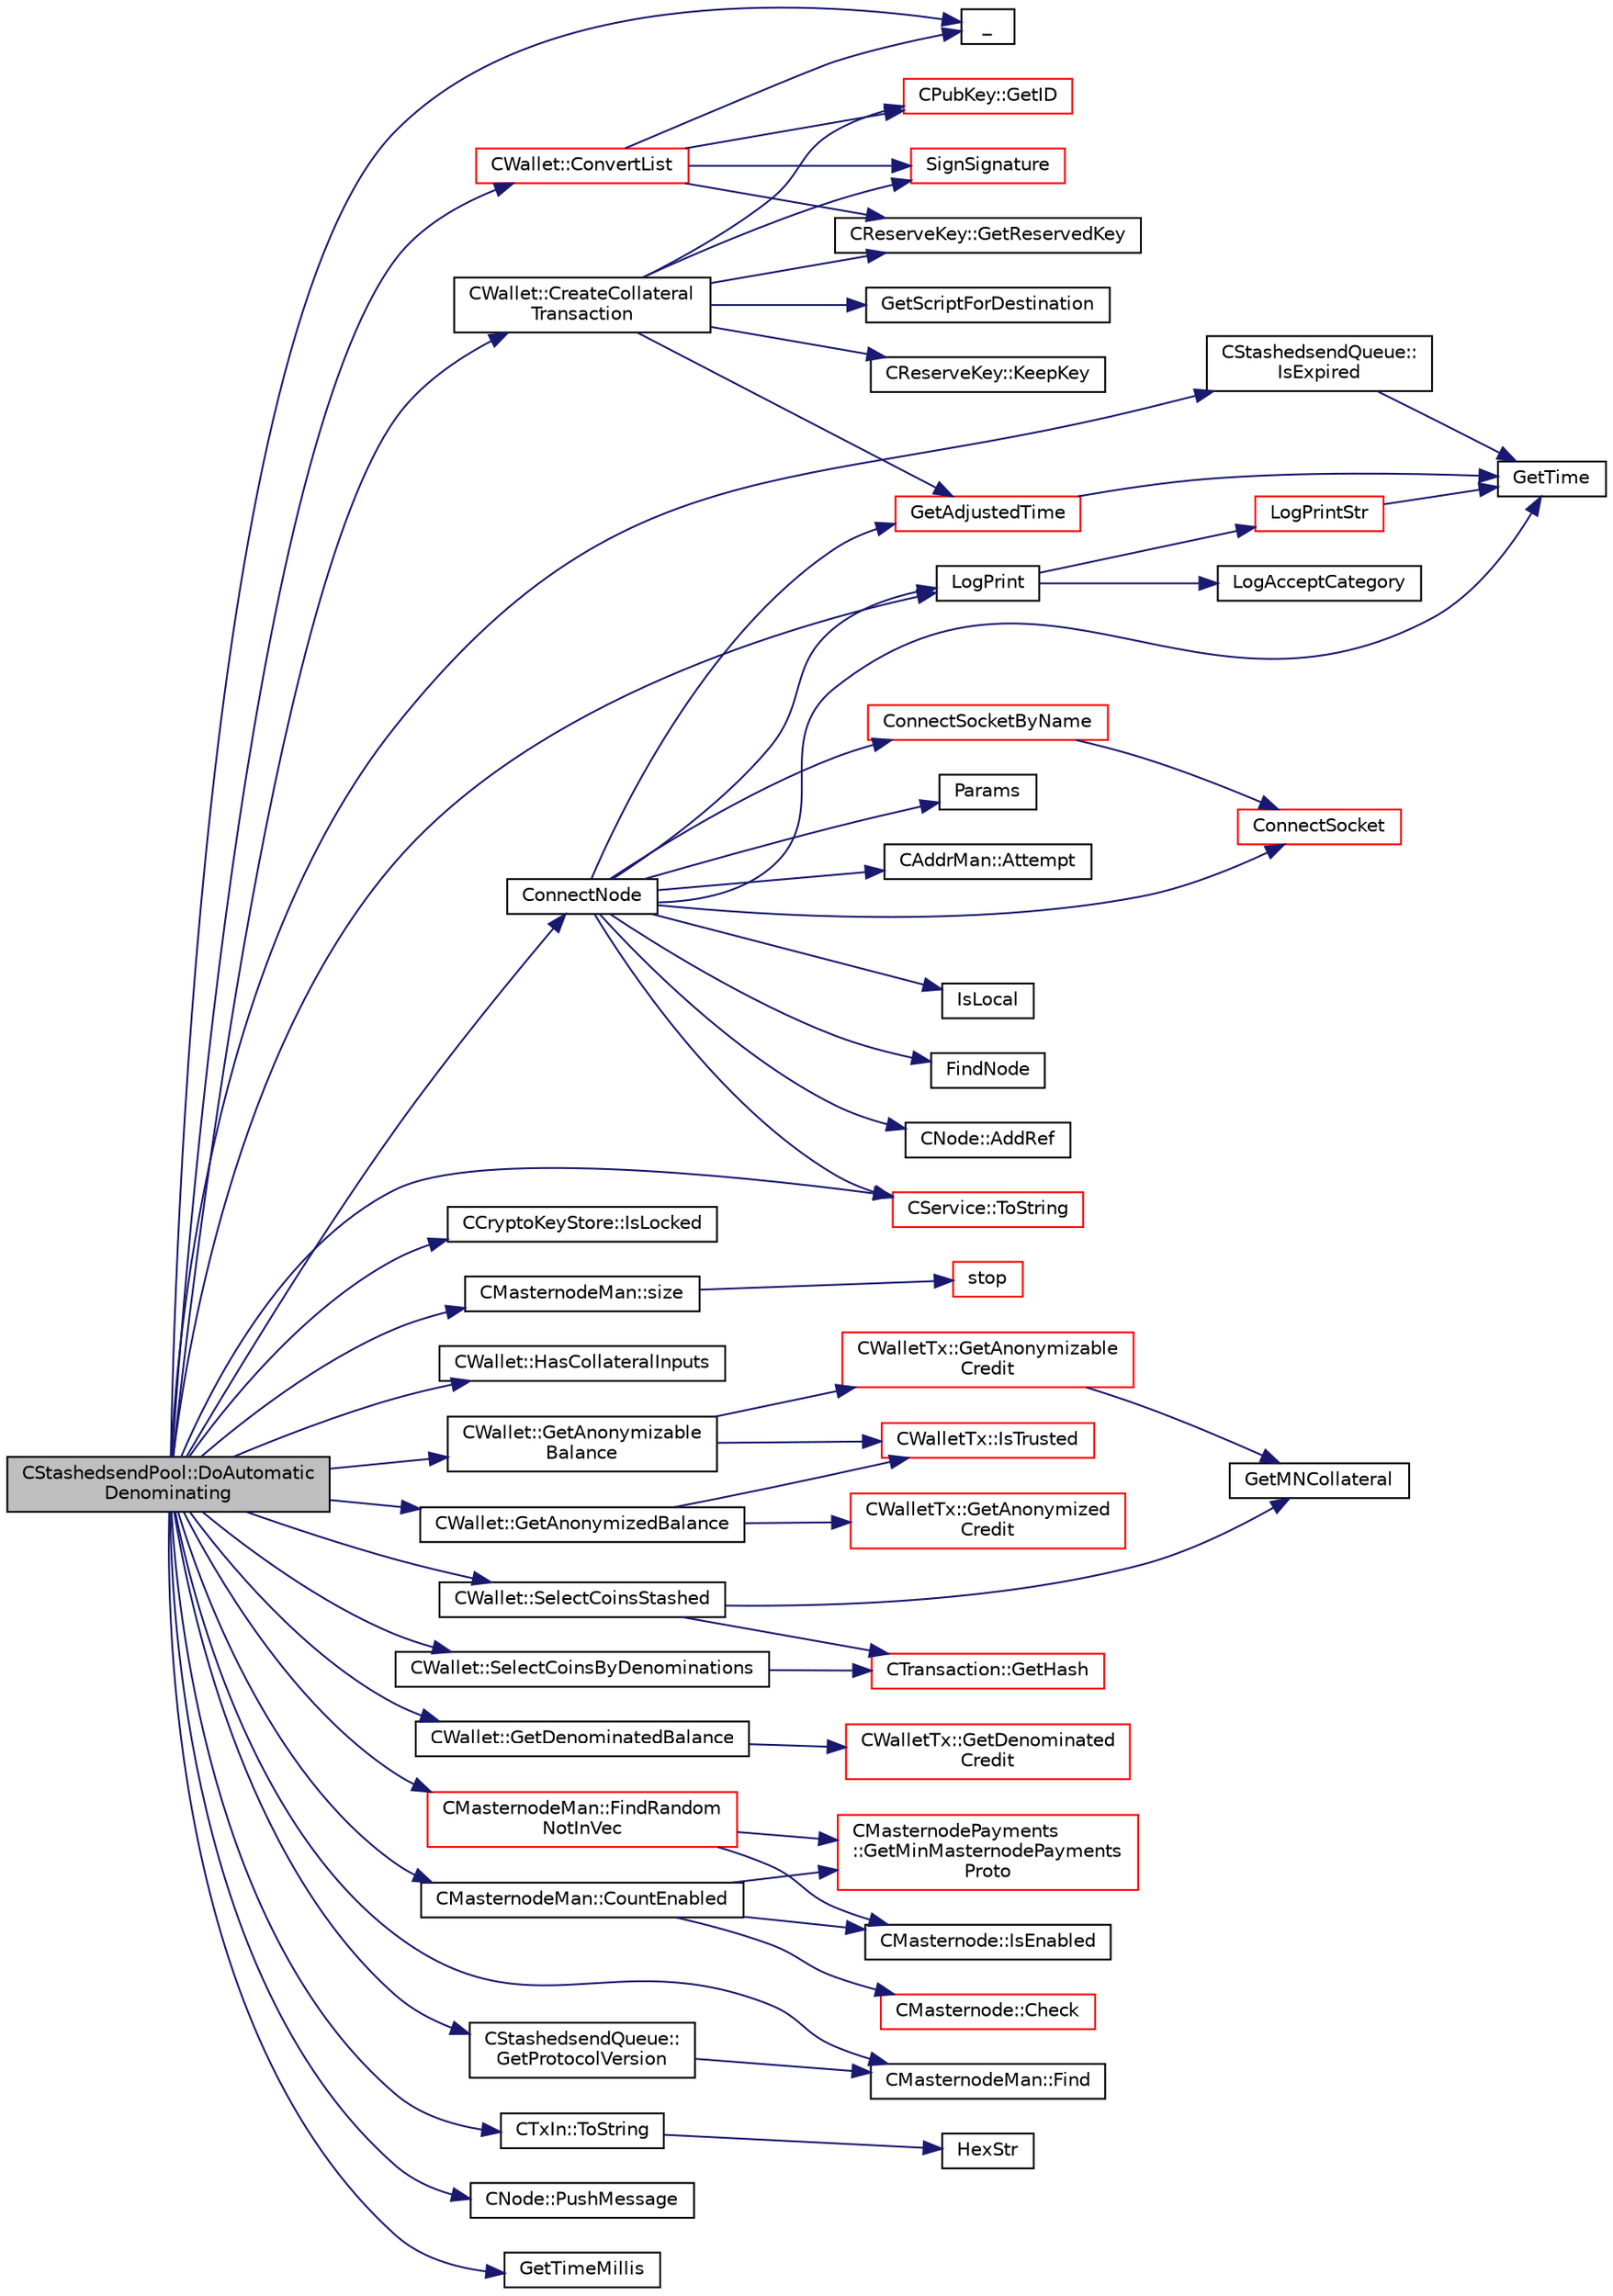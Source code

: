 digraph "CStashedsendPool::DoAutomaticDenominating"
{
  edge [fontname="Helvetica",fontsize="10",labelfontname="Helvetica",labelfontsize="10"];
  node [fontname="Helvetica",fontsize="10",shape=record];
  rankdir="LR";
  Node895 [label="CStashedsendPool::DoAutomatic\lDenominating",height=0.2,width=0.4,color="black", fillcolor="grey75", style="filled", fontcolor="black"];
  Node895 -> Node896 [color="midnightblue",fontsize="10",style="solid",fontname="Helvetica"];
  Node896 [label="_",height=0.2,width=0.4,color="black", fillcolor="white", style="filled",URL="$d9/d6d/ui__interface_8h.html#aad133bb6103b53cebf03fd01e2f11ba1",tooltip="Translation function: Call Translate signal on UI interface, which returns a boost::optional result..."];
  Node895 -> Node897 [color="midnightblue",fontsize="10",style="solid",fontname="Helvetica"];
  Node897 [label="CCryptoKeyStore::IsLocked",height=0.2,width=0.4,color="black", fillcolor="white", style="filled",URL="$db/dad/class_c_crypto_key_store.html#a52919fa284a3aa10f1b4bd6018b6dbee"];
  Node895 -> Node898 [color="midnightblue",fontsize="10",style="solid",fontname="Helvetica"];
  Node898 [label="CMasternodeMan::size",height=0.2,width=0.4,color="black", fillcolor="white", style="filled",URL="$dc/d6b/class_c_masternode_man.html#a794ebfab7b09b51619a14d07306d817e"];
  Node898 -> Node899 [color="midnightblue",fontsize="10",style="solid",fontname="Helvetica"];
  Node899 [label="stop",height=0.2,width=0.4,color="red", fillcolor="white", style="filled",URL="$d6/d76/rpcserver_8cpp.html#a7ed4eb27f00f40cee8c15108916e8d71"];
  Node895 -> Node901 [color="midnightblue",fontsize="10",style="solid",fontname="Helvetica"];
  Node901 [label="LogPrint",height=0.2,width=0.4,color="black", fillcolor="white", style="filled",URL="$d8/d3c/util_8h.html#aab1f837a2366f424bdc996fdf6352171"];
  Node901 -> Node902 [color="midnightblue",fontsize="10",style="solid",fontname="Helvetica"];
  Node902 [label="LogAcceptCategory",height=0.2,width=0.4,color="black", fillcolor="white", style="filled",URL="$d8/d3c/util_8h.html#a343d2a13efe00125f78d25dafb0a8d98"];
  Node901 -> Node903 [color="midnightblue",fontsize="10",style="solid",fontname="Helvetica"];
  Node903 [label="LogPrintStr",height=0.2,width=0.4,color="red", fillcolor="white", style="filled",URL="$d8/d3c/util_8h.html#afd4c3002b2797c0560adddb6af3ca1da"];
  Node903 -> Node911 [color="midnightblue",fontsize="10",style="solid",fontname="Helvetica"];
  Node911 [label="GetTime",height=0.2,width=0.4,color="black", fillcolor="white", style="filled",URL="$df/d2d/util_8cpp.html#a46fac5fba8ba905b5f9acb364f5d8c6f"];
  Node895 -> Node912 [color="midnightblue",fontsize="10",style="solid",fontname="Helvetica"];
  Node912 [label="CWallet::HasCollateralInputs",height=0.2,width=0.4,color="black", fillcolor="white", style="filled",URL="$d2/de5/class_c_wallet.html#a059d185bded45fcf230a7a75e1be5f0e"];
  Node895 -> Node913 [color="midnightblue",fontsize="10",style="solid",fontname="Helvetica"];
  Node913 [label="CWallet::GetAnonymizedBalance",height=0.2,width=0.4,color="black", fillcolor="white", style="filled",URL="$d2/de5/class_c_wallet.html#ad71e805ab9614962a57cb931e91b4297"];
  Node913 -> Node914 [color="midnightblue",fontsize="10",style="solid",fontname="Helvetica"];
  Node914 [label="CWalletTx::IsTrusted",height=0.2,width=0.4,color="red", fillcolor="white", style="filled",URL="$d6/d53/class_c_wallet_tx.html#a71efb0d5b5def8ae00a1d74b8741bfcb"];
  Node913 -> Node922 [color="midnightblue",fontsize="10",style="solid",fontname="Helvetica"];
  Node922 [label="CWalletTx::GetAnonymized\lCredit",height=0.2,width=0.4,color="red", fillcolor="white", style="filled",URL="$d6/d53/class_c_wallet_tx.html#a49cae757845e1bf0cb3c8e17bd96d4a1"];
  Node895 -> Node928 [color="midnightblue",fontsize="10",style="solid",fontname="Helvetica"];
  Node928 [label="CWallet::GetAnonymizable\lBalance",height=0.2,width=0.4,color="black", fillcolor="white", style="filled",URL="$d2/de5/class_c_wallet.html#a173ba5fb0dee2879755682ec21ee57a7"];
  Node928 -> Node914 [color="midnightblue",fontsize="10",style="solid",fontname="Helvetica"];
  Node928 -> Node929 [color="midnightblue",fontsize="10",style="solid",fontname="Helvetica"];
  Node929 [label="CWalletTx::GetAnonymizable\lCredit",height=0.2,width=0.4,color="red", fillcolor="white", style="filled",URL="$d6/d53/class_c_wallet_tx.html#a36141f888e497336898f48274b92cf37"];
  Node929 -> Node931 [color="midnightblue",fontsize="10",style="solid",fontname="Helvetica"];
  Node931 [label="GetMNCollateral",height=0.2,width=0.4,color="black", fillcolor="white", style="filled",URL="$d4/dbf/main_8h.html#a7ecfeb5987564d84c46a6715d4c3a2df"];
  Node895 -> Node932 [color="midnightblue",fontsize="10",style="solid",fontname="Helvetica"];
  Node932 [label="CWallet::SelectCoinsStashed",height=0.2,width=0.4,color="black", fillcolor="white", style="filled",URL="$d2/de5/class_c_wallet.html#a889f18e108bfb224eb08517522e545f4"];
  Node932 -> Node931 [color="midnightblue",fontsize="10",style="solid",fontname="Helvetica"];
  Node932 -> Node933 [color="midnightblue",fontsize="10",style="solid",fontname="Helvetica"];
  Node933 [label="CTransaction::GetHash",height=0.2,width=0.4,color="red", fillcolor="white", style="filled",URL="$df/d43/class_c_transaction.html#a0b46d80e82ca324e82c2ce3fc1492bfa"];
  Node895 -> Node936 [color="midnightblue",fontsize="10",style="solid",fontname="Helvetica"];
  Node936 [label="CWallet::GetDenominatedBalance",height=0.2,width=0.4,color="black", fillcolor="white", style="filled",URL="$d2/de5/class_c_wallet.html#a3d9f78bd52a2bd03a9e79c1a84e76cd7"];
  Node936 -> Node937 [color="midnightblue",fontsize="10",style="solid",fontname="Helvetica"];
  Node937 [label="CWalletTx::GetDenominated\lCredit",height=0.2,width=0.4,color="red", fillcolor="white", style="filled",URL="$d6/d53/class_c_wallet_tx.html#add56840ebbe56702eeddbfda1870d628"];
  Node895 -> Node939 [color="midnightblue",fontsize="10",style="solid",fontname="Helvetica"];
  Node939 [label="CWallet::CreateCollateral\lTransaction",height=0.2,width=0.4,color="black", fillcolor="white", style="filled",URL="$d2/de5/class_c_wallet.html#a3efb1d87b0d5cb916f7289b72a38744d"];
  Node939 -> Node916 [color="midnightblue",fontsize="10",style="solid",fontname="Helvetica"];
  Node916 [label="GetAdjustedTime",height=0.2,width=0.4,color="red", fillcolor="white", style="filled",URL="$df/d2d/util_8cpp.html#a09f81b9c7650f898cf3cf305b87547e6"];
  Node916 -> Node911 [color="midnightblue",fontsize="10",style="solid",fontname="Helvetica"];
  Node939 -> Node940 [color="midnightblue",fontsize="10",style="solid",fontname="Helvetica"];
  Node940 [label="CReserveKey::GetReservedKey",height=0.2,width=0.4,color="black", fillcolor="white", style="filled",URL="$d3/d65/class_c_reserve_key.html#ad198d2d7a54d315c60805ba1cb0caf7c"];
  Node939 -> Node941 [color="midnightblue",fontsize="10",style="solid",fontname="Helvetica"];
  Node941 [label="GetScriptForDestination",height=0.2,width=0.4,color="black", fillcolor="white", style="filled",URL="$dd/d0f/script_8cpp.html#ae40f28d3b46c21033f6ee1f1200d0321"];
  Node939 -> Node942 [color="midnightblue",fontsize="10",style="solid",fontname="Helvetica"];
  Node942 [label="CPubKey::GetID",height=0.2,width=0.4,color="red", fillcolor="white", style="filled",URL="$da/d4e/class_c_pub_key.html#a2675f7e6f72eff68e7a5227289feb021"];
  Node939 -> Node946 [color="midnightblue",fontsize="10",style="solid",fontname="Helvetica"];
  Node946 [label="CReserveKey::KeepKey",height=0.2,width=0.4,color="black", fillcolor="white", style="filled",URL="$d3/d65/class_c_reserve_key.html#a493d06f41ca9571f2a42c8581a3952d8"];
  Node939 -> Node947 [color="midnightblue",fontsize="10",style="solid",fontname="Helvetica"];
  Node947 [label="SignSignature",height=0.2,width=0.4,color="red", fillcolor="white", style="filled",URL="$dd/d0f/script_8cpp.html#afe79ac620f155184a8ddc4bb90081d2e"];
  Node895 -> Node1013 [color="midnightblue",fontsize="10",style="solid",fontname="Helvetica"];
  Node1013 [label="CMasternodeMan::CountEnabled",height=0.2,width=0.4,color="black", fillcolor="white", style="filled",URL="$dc/d6b/class_c_masternode_man.html#ae495279a035d7d259375ae95cbde28f4"];
  Node1013 -> Node1014 [color="midnightblue",fontsize="10",style="solid",fontname="Helvetica"];
  Node1014 [label="CMasternodePayments\l::GetMinMasternodePayments\lProto",height=0.2,width=0.4,color="red", fillcolor="white", style="filled",URL="$dc/d9a/class_c_masternode_payments.html#adb98cc9f21cf8746c0b6ac3131b85dfb"];
  Node1013 -> Node1016 [color="midnightblue",fontsize="10",style="solid",fontname="Helvetica"];
  Node1016 [label="CMasternode::Check",height=0.2,width=0.4,color="red", fillcolor="white", style="filled",URL="$d6/dac/class_c_masternode.html#a6c5f883b797298678c1cf814faab09a5"];
  Node1013 -> Node1055 [color="midnightblue",fontsize="10",style="solid",fontname="Helvetica"];
  Node1055 [label="CMasternode::IsEnabled",height=0.2,width=0.4,color="black", fillcolor="white", style="filled",URL="$d6/dac/class_c_masternode.html#a08782379f6ba10e9087b39f0cef19bce"];
  Node895 -> Node1056 [color="midnightblue",fontsize="10",style="solid",fontname="Helvetica"];
  Node1056 [label="CStashedsendQueue::\lIsExpired",height=0.2,width=0.4,color="black", fillcolor="white", style="filled",URL="$dd/d34/class_c_stashedsend_queue.html#a64038ef4587ebbcf27c696826ca97b89",tooltip="Is this Stashedsend expired? "];
  Node1056 -> Node911 [color="midnightblue",fontsize="10",style="solid",fontname="Helvetica"];
  Node895 -> Node1057 [color="midnightblue",fontsize="10",style="solid",fontname="Helvetica"];
  Node1057 [label="CStashedsendQueue::\lGetProtocolVersion",height=0.2,width=0.4,color="black", fillcolor="white", style="filled",URL="$dd/d34/class_c_stashedsend_queue.html#a30ddee9b298800afc54b26b139e16edf",tooltip="Get the protocol version. "];
  Node1057 -> Node1058 [color="midnightblue",fontsize="10",style="solid",fontname="Helvetica"];
  Node1058 [label="CMasternodeMan::Find",height=0.2,width=0.4,color="black", fillcolor="white", style="filled",URL="$dc/d6b/class_c_masternode_man.html#aade63e2fbea916e7051819015ef31dc5"];
  Node895 -> Node1059 [color="midnightblue",fontsize="10",style="solid",fontname="Helvetica"];
  Node1059 [label="CWallet::SelectCoinsByDenominations",height=0.2,width=0.4,color="black", fillcolor="white", style="filled",URL="$d2/de5/class_c_wallet.html#aefe8e1faa7abdcf9356152b1c4331799"];
  Node1059 -> Node933 [color="midnightblue",fontsize="10",style="solid",fontname="Helvetica"];
  Node895 -> Node1060 [color="midnightblue",fontsize="10",style="solid",fontname="Helvetica"];
  Node1060 [label="ConnectNode",height=0.2,width=0.4,color="black", fillcolor="white", style="filled",URL="$dd/d84/net_8cpp.html#abd8cb3f96f11637f9e7f67aac9b783e8"];
  Node1060 -> Node1061 [color="midnightblue",fontsize="10",style="solid",fontname="Helvetica"];
  Node1061 [label="IsLocal",height=0.2,width=0.4,color="black", fillcolor="white", style="filled",URL="$dd/d84/net_8cpp.html#a16fa1bd4d34c4c29c90903fc3cdf7517",tooltip="check whether a given address is potentially local "];
  Node1060 -> Node1062 [color="midnightblue",fontsize="10",style="solid",fontname="Helvetica"];
  Node1062 [label="FindNode",height=0.2,width=0.4,color="black", fillcolor="white", style="filled",URL="$dd/d84/net_8cpp.html#a66a7371d8e724cac0b4495169cdf2859"];
  Node1060 -> Node1063 [color="midnightblue",fontsize="10",style="solid",fontname="Helvetica"];
  Node1063 [label="CNode::AddRef",height=0.2,width=0.4,color="black", fillcolor="white", style="filled",URL="$d1/d64/class_c_node.html#afb65ed679f7bda59aab89e0f5afae292"];
  Node1060 -> Node901 [color="midnightblue",fontsize="10",style="solid",fontname="Helvetica"];
  Node1060 -> Node1064 [color="midnightblue",fontsize="10",style="solid",fontname="Helvetica"];
  Node1064 [label="CService::ToString",height=0.2,width=0.4,color="red", fillcolor="white", style="filled",URL="$d3/dcc/class_c_service.html#a225473158bc07c87a6a862160d73cfea"];
  Node1060 -> Node916 [color="midnightblue",fontsize="10",style="solid",fontname="Helvetica"];
  Node1060 -> Node1076 [color="midnightblue",fontsize="10",style="solid",fontname="Helvetica"];
  Node1076 [label="ConnectSocketByName",height=0.2,width=0.4,color="red", fillcolor="white", style="filled",URL="$d0/d0e/netbase_8cpp.html#a8d8d8eefd45d180c361e37dc293b6def"];
  Node1076 -> Node1080 [color="midnightblue",fontsize="10",style="solid",fontname="Helvetica"];
  Node1080 [label="ConnectSocket",height=0.2,width=0.4,color="red", fillcolor="white", style="filled",URL="$d0/d0e/netbase_8cpp.html#a805b21dc07ab1574acaa657b4c0fd9e9"];
  Node1060 -> Node906 [color="midnightblue",fontsize="10",style="solid",fontname="Helvetica"];
  Node906 [label="Params",height=0.2,width=0.4,color="black", fillcolor="white", style="filled",URL="$df/dbf/chainparams_8cpp.html#ace5c5b706d71a324a417dd2db394fd4a",tooltip="Return the currently selected parameters. "];
  Node1060 -> Node1080 [color="midnightblue",fontsize="10",style="solid",fontname="Helvetica"];
  Node1060 -> Node1087 [color="midnightblue",fontsize="10",style="solid",fontname="Helvetica"];
  Node1087 [label="CAddrMan::Attempt",height=0.2,width=0.4,color="black", fillcolor="white", style="filled",URL="$d1/dc7/class_c_addr_man.html#afcddc2573121065177dc981cea710789"];
  Node1060 -> Node911 [color="midnightblue",fontsize="10",style="solid",fontname="Helvetica"];
  Node895 -> Node1058 [color="midnightblue",fontsize="10",style="solid",fontname="Helvetica"];
  Node895 -> Node1088 [color="midnightblue",fontsize="10",style="solid",fontname="Helvetica"];
  Node1088 [label="CTxIn::ToString",height=0.2,width=0.4,color="black", fillcolor="white", style="filled",URL="$de/da8/class_c_tx_in.html#a9f3dcba8a979ca7007448f8ad1d3c4c1"];
  Node1088 -> Node1089 [color="midnightblue",fontsize="10",style="solid",fontname="Helvetica"];
  Node1089 [label="HexStr",height=0.2,width=0.4,color="black", fillcolor="white", style="filled",URL="$d8/d3c/util_8h.html#ace13a819ca4e98c22847d26b3b357e75"];
  Node895 -> Node1090 [color="midnightblue",fontsize="10",style="solid",fontname="Helvetica"];
  Node1090 [label="CNode::PushMessage",height=0.2,width=0.4,color="black", fillcolor="white", style="filled",URL="$d1/d64/class_c_node.html#a204fda3d33404cb37698c085b1583ab2"];
  Node895 -> Node1064 [color="midnightblue",fontsize="10",style="solid",fontname="Helvetica"];
  Node895 -> Node1091 [color="midnightblue",fontsize="10",style="solid",fontname="Helvetica"];
  Node1091 [label="CMasternodeMan::FindRandom\lNotInVec",height=0.2,width=0.4,color="red", fillcolor="white", style="filled",URL="$dc/d6b/class_c_masternode_man.html#abfe90ee0fb23e6ff54b7801f6ddf4155",tooltip="Find a random entry. "];
  Node1091 -> Node1014 [color="midnightblue",fontsize="10",style="solid",fontname="Helvetica"];
  Node1091 -> Node1055 [color="midnightblue",fontsize="10",style="solid",fontname="Helvetica"];
  Node895 -> Node1094 [color="midnightblue",fontsize="10",style="solid",fontname="Helvetica"];
  Node1094 [label="GetTimeMillis",height=0.2,width=0.4,color="black", fillcolor="white", style="filled",URL="$d8/d3c/util_8h.html#a139d0fe6387b9e230a9b8bb12d9b43b9"];
  Node895 -> Node1095 [color="midnightblue",fontsize="10",style="solid",fontname="Helvetica"];
  Node1095 [label="CWallet::ConvertList",height=0.2,width=0.4,color="red", fillcolor="white", style="filled",URL="$d2/de5/class_c_wallet.html#adbc8cbc5a39e04446f4277487405c06b"];
  Node1095 -> Node896 [color="midnightblue",fontsize="10",style="solid",fontname="Helvetica"];
  Node1095 -> Node940 [color="midnightblue",fontsize="10",style="solid",fontname="Helvetica"];
  Node1095 -> Node942 [color="midnightblue",fontsize="10",style="solid",fontname="Helvetica"];
  Node1095 -> Node947 [color="midnightblue",fontsize="10",style="solid",fontname="Helvetica"];
}
